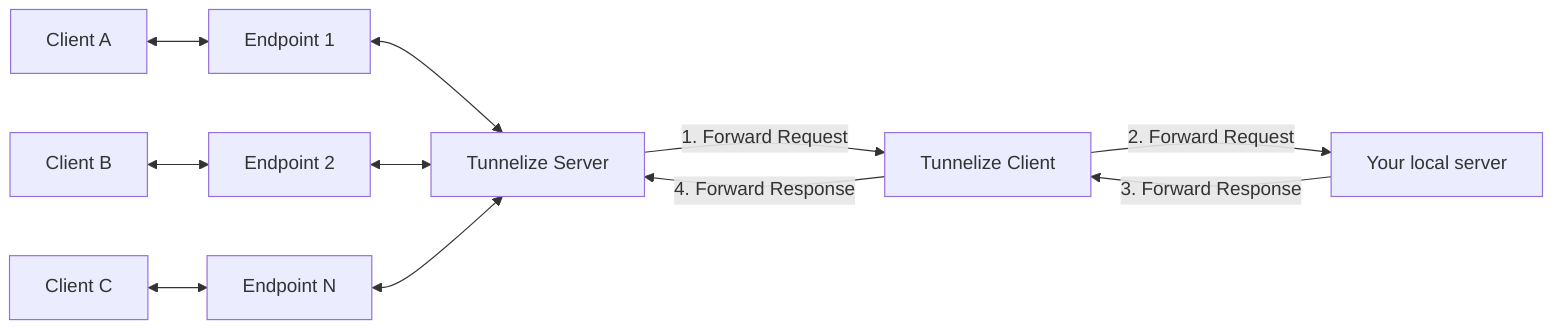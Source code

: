 flowchart LR
    ClientA[Client A] <--> Endpoint1[Endpoint 1]
    ClientB[Client B] <--> Endpoint2[Endpoint 2]
    ClientC[Client C] <--> EndpointN[Endpoint N]
    Endpoint1 <-->TunnelServer
    Endpoint2 <-->TunnelServer
    EndpointN <-->TunnelServer
    TunnelServer[Tunnelize Server] -->|1. Forward Request| TunnelClient[Tunnelize Client]
    TunnelClient -->|2. Forward Request| LocalServer[Your local server]
    LocalServer -->|3. Forward Response| TunnelClient 
    TunnelClient -->|4. Forward Response| TunnelServer